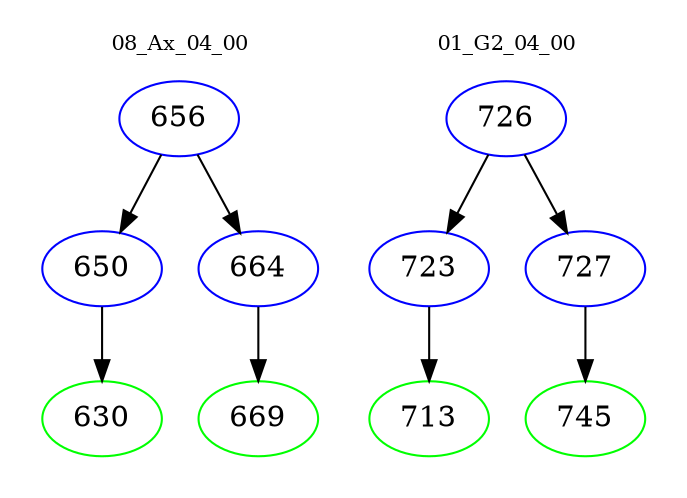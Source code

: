 digraph{
subgraph cluster_0 {
color = white
label = "08_Ax_04_00";
fontsize=10;
T0_656 [label="656", color="blue"]
T0_656 -> T0_650 [color="black"]
T0_650 [label="650", color="blue"]
T0_650 -> T0_630 [color="black"]
T0_630 [label="630", color="green"]
T0_656 -> T0_664 [color="black"]
T0_664 [label="664", color="blue"]
T0_664 -> T0_669 [color="black"]
T0_669 [label="669", color="green"]
}
subgraph cluster_1 {
color = white
label = "01_G2_04_00";
fontsize=10;
T1_726 [label="726", color="blue"]
T1_726 -> T1_723 [color="black"]
T1_723 [label="723", color="blue"]
T1_723 -> T1_713 [color="black"]
T1_713 [label="713", color="green"]
T1_726 -> T1_727 [color="black"]
T1_727 [label="727", color="blue"]
T1_727 -> T1_745 [color="black"]
T1_745 [label="745", color="green"]
}
}
